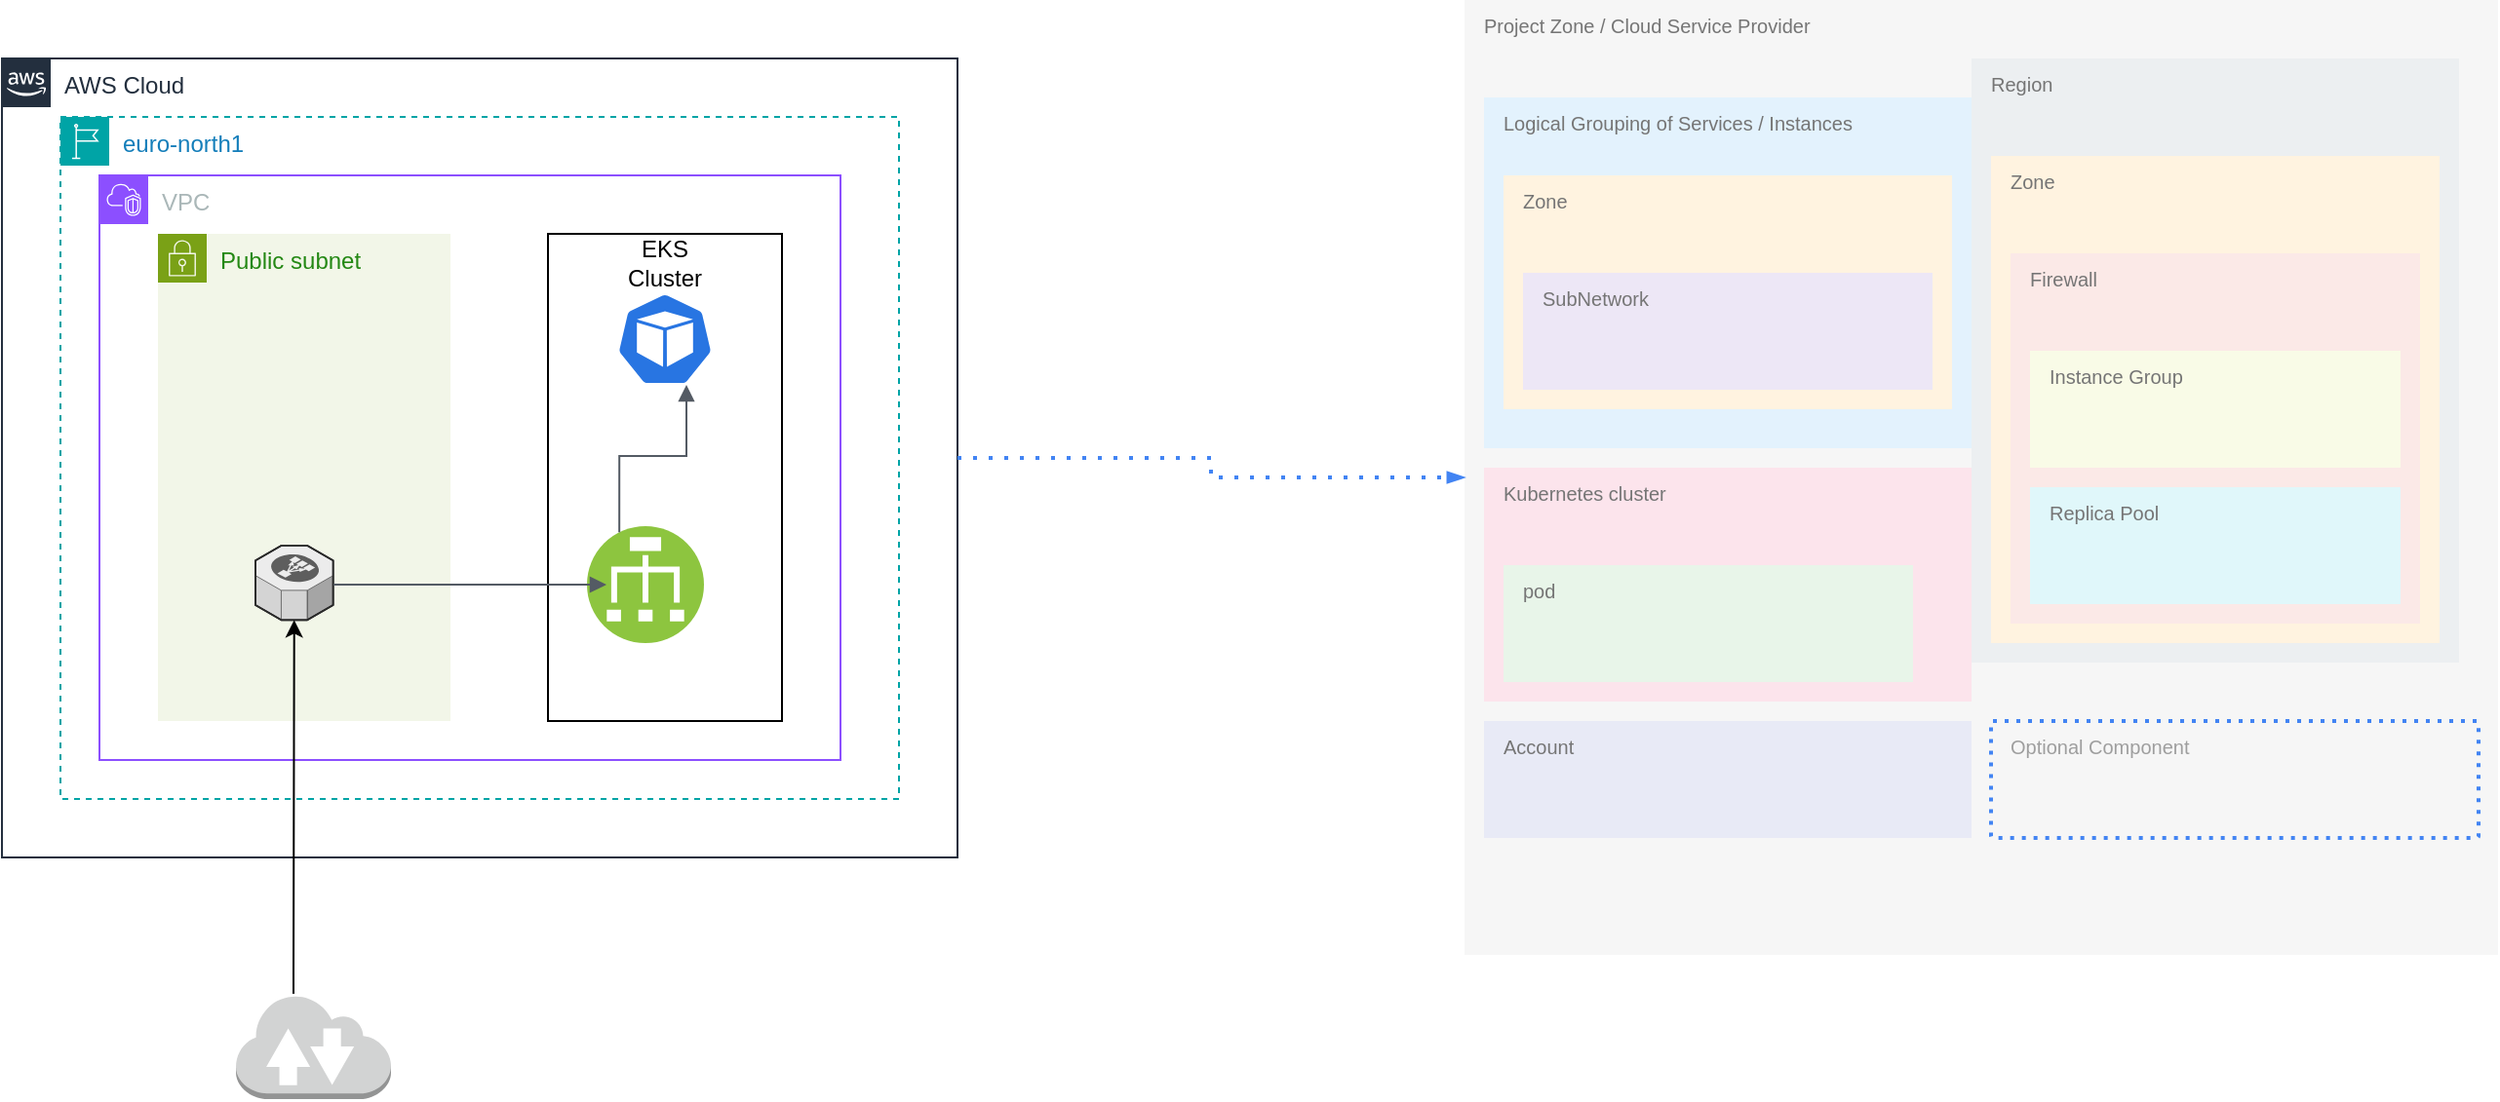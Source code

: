 <mxfile version="27.1.6">
  <diagram name="Page-1" id="kbhb2sdRCpi7IZYhaREL">
    <mxGraphModel grid="1" page="1" gridSize="10" guides="1" tooltips="1" connect="1" arrows="1" fold="1" pageScale="1" pageWidth="850" pageHeight="1100" math="0" shadow="0">
      <root>
        <mxCell id="0" />
        <mxCell id="1" parent="0" />
        <mxCell id="WwBUQmElRAqw0r_cfJ5v-3" value="AWS Cloud" style="points=[[0,0],[0.25,0],[0.5,0],[0.75,0],[1,0],[1,0.25],[1,0.5],[1,0.75],[1,1],[0.75,1],[0.5,1],[0.25,1],[0,1],[0,0.75],[0,0.5],[0,0.25]];outlineConnect=0;gradientColor=none;html=1;whiteSpace=wrap;fontSize=12;fontStyle=0;container=1;pointerEvents=0;collapsible=0;recursiveResize=0;shape=mxgraph.aws4.group;grIcon=mxgraph.aws4.group_aws_cloud_alt;strokeColor=#232F3E;fillColor=none;verticalAlign=top;align=left;spacingLeft=30;fontColor=#232F3E;dashed=0;" vertex="1" parent="1">
          <mxGeometry x="40" y="80" width="490" height="410" as="geometry" />
        </mxCell>
        <mxCell id="WwBUQmElRAqw0r_cfJ5v-5" value="euro-north1&amp;nbsp;" style="points=[[0,0],[0.25,0],[0.5,0],[0.75,0],[1,0],[1,0.25],[1,0.5],[1,0.75],[1,1],[0.75,1],[0.5,1],[0.25,1],[0,1],[0,0.75],[0,0.5],[0,0.25]];outlineConnect=0;gradientColor=none;html=1;whiteSpace=wrap;fontSize=12;fontStyle=0;container=1;pointerEvents=0;collapsible=0;recursiveResize=0;shape=mxgraph.aws4.group;grIcon=mxgraph.aws4.group_region;strokeColor=#00A4A6;fillColor=none;verticalAlign=top;align=left;spacingLeft=30;fontColor=#147EBA;dashed=1;" vertex="1" parent="WwBUQmElRAqw0r_cfJ5v-3">
          <mxGeometry x="30" y="30" width="430" height="350" as="geometry" />
        </mxCell>
        <mxCell id="WwBUQmElRAqw0r_cfJ5v-6" value="VPC" style="points=[[0,0],[0.25,0],[0.5,0],[0.75,0],[1,0],[1,0.25],[1,0.5],[1,0.75],[1,1],[0.75,1],[0.5,1],[0.25,1],[0,1],[0,0.75],[0,0.5],[0,0.25]];outlineConnect=0;gradientColor=none;html=1;whiteSpace=wrap;fontSize=12;fontStyle=0;container=1;pointerEvents=0;collapsible=0;recursiveResize=0;shape=mxgraph.aws4.group;grIcon=mxgraph.aws4.group_vpc2;strokeColor=#8C4FFF;fillColor=none;verticalAlign=top;align=left;spacingLeft=30;fontColor=#AAB7B8;dashed=0;" vertex="1" parent="WwBUQmElRAqw0r_cfJ5v-5">
          <mxGeometry x="20" y="30" width="380" height="300" as="geometry" />
        </mxCell>
        <mxCell id="WwBUQmElRAqw0r_cfJ5v-9" value="Public subnet" style="points=[[0,0],[0.25,0],[0.5,0],[0.75,0],[1,0],[1,0.25],[1,0.5],[1,0.75],[1,1],[0.75,1],[0.5,1],[0.25,1],[0,1],[0,0.75],[0,0.5],[0,0.25]];outlineConnect=0;gradientColor=none;html=1;whiteSpace=wrap;fontSize=12;fontStyle=0;container=1;pointerEvents=0;collapsible=0;recursiveResize=0;shape=mxgraph.aws4.group;grIcon=mxgraph.aws4.group_security_group;grStroke=0;strokeColor=#7AA116;fillColor=#F2F6E8;verticalAlign=top;align=left;spacingLeft=30;fontColor=#248814;dashed=0;" vertex="1" parent="WwBUQmElRAqw0r_cfJ5v-6">
          <mxGeometry x="30" y="30" width="150" height="250" as="geometry" />
        </mxCell>
        <mxCell id="WwBUQmElRAqw0r_cfJ5v-14" value="" style="verticalLabelPosition=bottom;html=1;verticalAlign=top;strokeWidth=1;align=center;outlineConnect=0;dashed=0;outlineConnect=0;shape=mxgraph.aws3d.elasticLoadBalancing;fillColor=#ECECEC;strokeColor=#5E5E5E;aspect=fixed;" vertex="1" parent="WwBUQmElRAqw0r_cfJ5v-9">
          <mxGeometry x="50" y="160" width="39.83" height="38.17" as="geometry" />
        </mxCell>
        <mxCell id="WwBUQmElRAqw0r_cfJ5v-10" value="" style="whiteSpace=wrap;html=1;" vertex="1" parent="WwBUQmElRAqw0r_cfJ5v-6">
          <mxGeometry x="230" y="30" width="120" height="250" as="geometry" />
        </mxCell>
        <mxCell id="WwBUQmElRAqw0r_cfJ5v-11" value="EKS Cluster" style="text;strokeColor=none;align=center;fillColor=none;html=1;verticalAlign=middle;whiteSpace=wrap;rounded=0;" vertex="1" parent="WwBUQmElRAqw0r_cfJ5v-6">
          <mxGeometry x="260" y="30" width="60" height="30" as="geometry" />
        </mxCell>
        <mxCell id="WwBUQmElRAqw0r_cfJ5v-12" value="" style="aspect=fixed;sketch=0;html=1;dashed=0;whitespace=wrap;verticalLabelPosition=bottom;verticalAlign=top;fillColor=#2875E2;strokeColor=#ffffff;points=[[0.005,0.63,0],[0.1,0.2,0],[0.9,0.2,0],[0.5,0,0],[0.995,0.63,0],[0.72,0.99,0],[0.5,1,0],[0.28,0.99,0]];shape=mxgraph.kubernetes.icon2;prIcon=pod" vertex="1" parent="WwBUQmElRAqw0r_cfJ5v-6">
          <mxGeometry x="265" y="60" width="50" height="48" as="geometry" />
        </mxCell>
        <mxCell id="WwBUQmElRAqw0r_cfJ5v-15" value="" style="image;aspect=fixed;perimeter=ellipsePerimeter;html=1;align=center;shadow=0;dashed=0;fontColor=#4277BB;labelBackgroundColor=default;fontSize=12;spacingTop=3;image=img/lib/ibm/vpc/LoadBalancer.svg;" vertex="1" parent="WwBUQmElRAqw0r_cfJ5v-6">
          <mxGeometry x="250" y="180" width="60" height="60" as="geometry" />
        </mxCell>
        <mxCell id="WwBUQmElRAqw0r_cfJ5v-18" value="" style="edgeStyle=orthogonalEdgeStyle;html=1;endArrow=block;elbow=vertical;startArrow=none;endFill=1;strokeColor=#545B64;rounded=0;" edge="1" parent="WwBUQmElRAqw0r_cfJ5v-6">
          <mxGeometry width="100" relative="1" as="geometry">
            <mxPoint x="160" y="210" as="sourcePoint" />
            <mxPoint x="260" y="210" as="targetPoint" />
            <Array as="points">
              <mxPoint x="120" y="210" />
              <mxPoint x="120" y="210" />
            </Array>
          </mxGeometry>
        </mxCell>
        <mxCell id="WwBUQmElRAqw0r_cfJ5v-19" value="" style="edgeStyle=orthogonalEdgeStyle;html=1;endArrow=block;elbow=vertical;startArrow=none;endFill=1;strokeColor=#545B64;rounded=0;exitX=0.25;exitY=0;exitDx=0;exitDy=0;entryX=0.72;entryY=0.99;entryDx=0;entryDy=0;entryPerimeter=0;" edge="1" parent="WwBUQmElRAqw0r_cfJ5v-6" source="WwBUQmElRAqw0r_cfJ5v-15" target="WwBUQmElRAqw0r_cfJ5v-12">
          <mxGeometry width="100" relative="1" as="geometry">
            <mxPoint x="240" y="160" as="sourcePoint" />
            <mxPoint x="340" y="160" as="targetPoint" />
          </mxGeometry>
        </mxCell>
        <mxCell id="WwBUQmElRAqw0r_cfJ5v-16" value="" style="outlineConnect=0;dashed=0;verticalLabelPosition=bottom;verticalAlign=top;align=center;html=1;shape=mxgraph.aws3.internet_2;fillColor=#D2D3D3;gradientColor=none;" vertex="1" parent="1">
          <mxGeometry x="160" y="560" width="79.5" height="54" as="geometry" />
        </mxCell>
        <mxCell id="WwBUQmElRAqw0r_cfJ5v-17" value="" style="endArrow=classic;html=1;rounded=0;" edge="1" parent="1" target="WwBUQmElRAqw0r_cfJ5v-14">
          <mxGeometry width="50" height="50" relative="1" as="geometry">
            <mxPoint x="189.5" y="560" as="sourcePoint" />
            <mxPoint x="239.5" y="510" as="targetPoint" />
            <Array as="points">
              <mxPoint x="189.5" y="550" />
            </Array>
          </mxGeometry>
        </mxCell>
        <mxCell id="WwBUQmElRAqw0r_cfJ5v-34" value="Project Zone / Cloud Service Provider" style="shape=rect;strokeColor=none;strokeWidth=2;shadow=0;gradientColor=none;fontColor=#757575;align=left;html=1;fontStyle=0;spacingTop=3;fillColor=#F6F6F6;verticalAlign=top;fontSize=10;spacingLeft=10;spacing=0;" vertex="1" parent="1">
          <mxGeometry x="790" y="50" width="530" height="490" as="geometry" />
        </mxCell>
        <mxCell id="WwBUQmElRAqw0r_cfJ5v-35" value="Logical Grouping of Services / Instances" style="shape=rect;strokeColor=none;strokeWidth=2;shadow=0;gradientColor=none;fontColor=#757575;align=left;html=1;fontStyle=0;spacingTop=3;fillColor=#E3F2FD;verticalAlign=top;fontSize=10;spacingLeft=10;spacing=0;" vertex="1" parent="WwBUQmElRAqw0r_cfJ5v-34">
          <mxGeometry width="250" height="180" relative="1" as="geometry">
            <mxPoint x="10" y="50" as="offset" />
          </mxGeometry>
        </mxCell>
        <mxCell id="WwBUQmElRAqw0r_cfJ5v-36" value="Kubernetes cluster" style="shape=rect;strokeColor=none;strokeWidth=2;shadow=0;gradientColor=none;fontColor=#757575;align=left;html=1;fontStyle=0;spacingTop=3;fillColor=#FCE4EC;verticalAlign=top;fontSize=10;spacingLeft=10;spacing=0;" vertex="1" parent="WwBUQmElRAqw0r_cfJ5v-34">
          <mxGeometry width="250" height="120" relative="1" as="geometry">
            <mxPoint x="10" y="240" as="offset" />
          </mxGeometry>
        </mxCell>
        <mxCell id="WwBUQmElRAqw0r_cfJ5v-37" value="pod" style="shape=rect;strokeColor=none;strokeWidth=2;shadow=0;gradientColor=none;fontColor=#757575;align=left;html=1;fontStyle=0;spacingTop=3;fillColor=#E8F5E9;verticalAlign=top;fontSize=10;spacingLeft=10;spacing=0;" vertex="1" parent="WwBUQmElRAqw0r_cfJ5v-36">
          <mxGeometry width="210" height="60" relative="1" as="geometry">
            <mxPoint x="10" y="50" as="offset" />
          </mxGeometry>
        </mxCell>
        <mxCell id="WwBUQmElRAqw0r_cfJ5v-38" value="Account" style="shape=rect;strokeColor=none;strokeWidth=2;shadow=0;gradientColor=none;fontColor=#757575;align=left;html=1;fontStyle=0;spacingTop=3;fillColor=#E8EAF6;verticalAlign=top;fontSize=10;spacingLeft=10;spacing=0;" vertex="1" parent="WwBUQmElRAqw0r_cfJ5v-34">
          <mxGeometry width="250" height="60" relative="1" as="geometry">
            <mxPoint x="10" y="370" as="offset" />
          </mxGeometry>
        </mxCell>
        <mxCell id="WwBUQmElRAqw0r_cfJ5v-39" value="Region" style="shape=rect;strokeColor=none;strokeWidth=2;shadow=0;gradientColor=none;fontColor=#757575;align=left;html=1;fontStyle=0;spacingTop=3;fillColor=#ECEFF1;verticalAlign=top;fontSize=10;spacingLeft=10;spacing=0;" vertex="1" parent="WwBUQmElRAqw0r_cfJ5v-34">
          <mxGeometry width="250" height="310" relative="1" as="geometry">
            <mxPoint x="260" y="30" as="offset" />
          </mxGeometry>
        </mxCell>
        <mxCell id="WwBUQmElRAqw0r_cfJ5v-40" value="Zone" style="shape=rect;strokeColor=none;strokeWidth=2;shadow=0;gradientColor=none;fontColor=#757575;align=left;html=1;fontStyle=0;spacingTop=3;fillColor=#FFF3E0;verticalAlign=top;fontSize=10;spacingLeft=10;spacing=0;" vertex="1" parent="WwBUQmElRAqw0r_cfJ5v-39">
          <mxGeometry width="230" height="250" relative="1" as="geometry">
            <mxPoint x="10" y="50" as="offset" />
          </mxGeometry>
        </mxCell>
        <mxCell id="WwBUQmElRAqw0r_cfJ5v-41" value="Firewall" style="shape=rect;strokeColor=none;strokeWidth=2;shadow=0;gradientColor=none;fontColor=#757575;align=left;html=1;fontStyle=0;spacingTop=3;fillColor=#FBE9E7;verticalAlign=top;fontSize=10;spacingLeft=10;spacing=0;" vertex="1" parent="WwBUQmElRAqw0r_cfJ5v-40">
          <mxGeometry width="210" height="190" relative="1" as="geometry">
            <mxPoint x="10" y="50" as="offset" />
          </mxGeometry>
        </mxCell>
        <mxCell id="WwBUQmElRAqw0r_cfJ5v-42" value="Instance Group" style="shape=rect;strokeColor=none;strokeWidth=2;shadow=0;gradientColor=none;fontColor=#757575;align=left;html=1;fontStyle=0;spacingTop=3;fillColor=#F9FBE7;verticalAlign=top;fontSize=10;spacingLeft=10;spacing=0;" vertex="1" parent="WwBUQmElRAqw0r_cfJ5v-41">
          <mxGeometry width="190" height="60" relative="1" as="geometry">
            <mxPoint x="10" y="50" as="offset" />
          </mxGeometry>
        </mxCell>
        <mxCell id="WwBUQmElRAqw0r_cfJ5v-43" value="Replica Pool" style="shape=rect;strokeColor=none;strokeWidth=2;shadow=0;gradientColor=none;fontColor=#757575;align=left;html=1;fontStyle=0;spacingTop=3;fillColor=#E0F7FA;verticalAlign=top;fontSize=10;spacingLeft=10;spacing=0;" vertex="1" parent="WwBUQmElRAqw0r_cfJ5v-41">
          <mxGeometry width="190" height="60" relative="1" as="geometry">
            <mxPoint x="10" y="120" as="offset" />
          </mxGeometry>
        </mxCell>
        <mxCell id="WwBUQmElRAqw0r_cfJ5v-46" value="Optional Component" style="rounded=1;absoluteArcSize=1;arcSize=2;html=1;strokeColor=none;gradientColor=none;shadow=0;dashed=1;strokeColor=#4284F3;fontSize=10;fontColor=#9E9E9E;align=left;verticalAlign=top;spacing=0;spacingTop=3;fillColor=none;dashPattern=1 2;strokeWidth=2;fontStyle=0;spacingLeft=10;" vertex="1" parent="WwBUQmElRAqw0r_cfJ5v-34">
          <mxGeometry width="250" height="60" relative="1" as="geometry">
            <mxPoint x="270" y="370" as="offset" />
          </mxGeometry>
        </mxCell>
        <mxCell id="WwBUQmElRAqw0r_cfJ5v-44" value="Zone" style="shape=rect;strokeColor=none;strokeWidth=2;shadow=0;gradientColor=none;fontColor=#757575;align=left;html=1;fontStyle=0;spacingTop=3;fillColor=#FFF3E0;verticalAlign=top;fontSize=10;spacingLeft=10;spacing=0;" vertex="1" parent="WwBUQmElRAqw0r_cfJ5v-34">
          <mxGeometry width="230" height="120" relative="1" as="geometry">
            <mxPoint x="20" y="90" as="offset" />
          </mxGeometry>
        </mxCell>
        <mxCell id="WwBUQmElRAqw0r_cfJ5v-45" value="SubNetwork" style="shape=rect;strokeColor=none;strokeWidth=2;shadow=0;gradientColor=none;fontColor=#757575;align=left;html=1;fontStyle=0;spacingTop=3;fillColor=#EDE7F6;verticalAlign=top;fontSize=10;spacingLeft=10;spacing=0;" vertex="1" parent="WwBUQmElRAqw0r_cfJ5v-44">
          <mxGeometry width="210" height="60" relative="1" as="geometry">
            <mxPoint x="10" y="50" as="offset" />
          </mxGeometry>
        </mxCell>
        <mxCell id="WwBUQmElRAqw0r_cfJ5v-47" value="" style="edgeStyle=orthogonalEdgeStyle;fontSize=12;html=1;endArrow=blockThin;endFill=1;rounded=0;strokeWidth=2;endSize=4;startSize=4;dashed=1;dashPattern=1 3;strokeColor=#4284F3;exitX=1;exitY=0.5;exitDx=0;exitDy=0;entryX=0;entryY=0.5;entryDx=0;entryDy=0;" edge="1" parent="1" source="WwBUQmElRAqw0r_cfJ5v-3" target="WwBUQmElRAqw0r_cfJ5v-34">
          <mxGeometry width="100" relative="1" as="geometry">
            <mxPoint x="630" y="310" as="sourcePoint" />
            <mxPoint x="730" y="310" as="targetPoint" />
          </mxGeometry>
        </mxCell>
      </root>
    </mxGraphModel>
  </diagram>
</mxfile>
